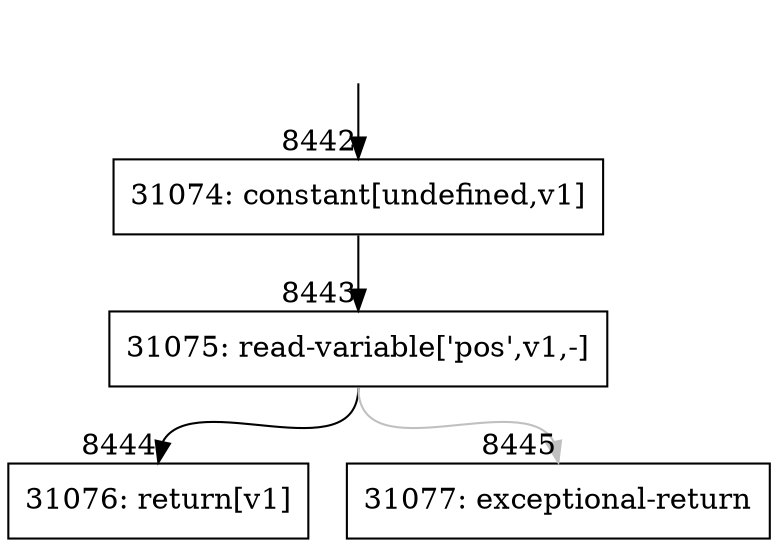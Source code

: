 digraph {
rankdir="TD"
BB_entry559[shape=none,label=""];
BB_entry559 -> BB8442 [tailport=s, headport=n, headlabel="    8442"]
BB8442 [shape=record label="{31074: constant[undefined,v1]}" ] 
BB8442 -> BB8443 [tailport=s, headport=n, headlabel="      8443"]
BB8443 [shape=record label="{31075: read-variable['pos',v1,-]}" ] 
BB8443 -> BB8444 [tailport=s, headport=n, headlabel="      8444"]
BB8443 -> BB8445 [tailport=s, headport=n, color=gray, headlabel="      8445"]
BB8444 [shape=record label="{31076: return[v1]}" ] 
BB8445 [shape=record label="{31077: exceptional-return}" ] 
//#$~ 6064
}
